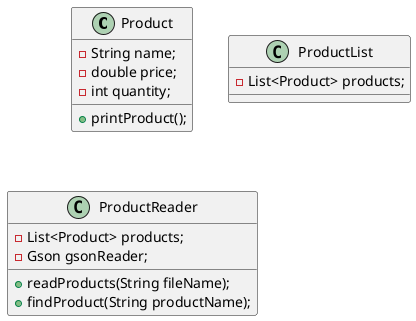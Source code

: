 @startuml

class Product {
    -String name;
    -double price;
    -int quantity;

    +printProduct();
}

class ProductList {
    -List<Product> products;
}

class ProductReader {
    -List<Product> products;
    -Gson gsonReader;

    +readProducts(String fileName);
    +findProduct(String productName);
}

@enduml